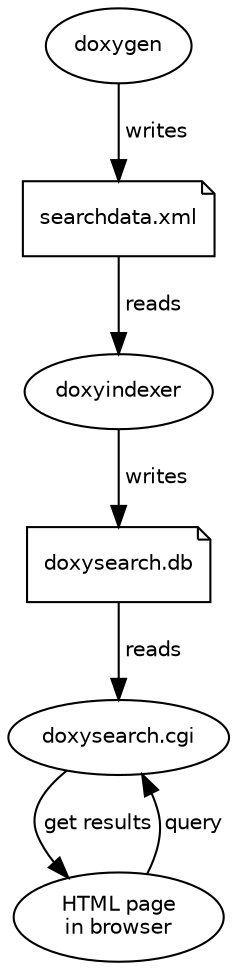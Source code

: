digraph Flow {
  edge [fontname="helvetica",fontsize="10pt"];
  node [shape=ellipse,fontname="helvetica",fontsize="10pt"];
  doxygen;
  doxyindexer;
  doxysearch [label="doxysearch.cgi"];
  browser [label="HTML page\nin browser"];
  node [shape=note];
  searchdata [label="searchdata.xml"];
  searchindex [label="doxysearch.db"];

  doxygen -> searchdata [label=" writes"];
  searchdata -> doxyindexer [label=" reads"];
  doxyindexer -> searchindex [label=" writes"];
  searchindex -> doxysearch [label=" reads"];
  doxysearch -> browser [label=" get results "];
  browser -> doxysearch [label=" query "];
}
